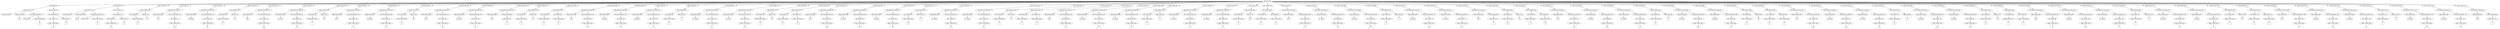 /*
 * AST in dot format generated by phc -- the PHP compiler
 */

digraph AST {
node_0 [label="AST_php_script"];
node_1 [label="AST_method (11)"];
node_2 [label="AST_signature (11)"];
node_3 [label="AST_method_mod"];
node_4 [label="Token_method_name"];
node_5 [label="fun", shape=box]
node_4 -> node_5;
node_6 [label="AST_formal_parameter (11)"];
node_7 [label="AST_type (11)"];
node_8 [label="Token_variable_name"];
node_9 [label="x", shape=box]
node_8 -> node_9;
node_6 -> node_8;
node_6 -> node_7;
node_2 -> node_6;
node_2 -> node_4;
node_2 -> node_3;
node_10 [label="AST_eval_expr (11)"];
node_11 [label="AST_assignment (11)"];
node_12 [label="AST_variable (11)"];
node_13 [label="Token_variable_name"];
node_14 [label="x", shape=box]
node_13 -> node_14;
node_12 -> node_13;
node_15 [label="Token_string (11)"];
node_16 [label="x", shape=box]
node_15 -> node_16;
node_11 -> node_15;
node_11 -> node_12;
node_10 -> node_11;
node_1 -> node_10;
node_1 -> node_2;
node_17 [label="AST_method (12)"];
node_18 [label="AST_signature (12)"];
node_19 [label="AST_method_mod"];
node_20 [label="Token_method_name"];
node_21 [label="fun_r", shape=box]
node_20 -> node_21;
node_22 [label="AST_formal_parameter (12)"];
node_23 [label="AST_type (12)"];
node_24 [label="Token_variable_name"];
node_25 [label="x", shape=box]
node_24 -> node_25;
node_22 -> node_24;
node_22 -> node_23;
node_18 -> node_22;
node_18 -> node_20;
node_18 -> node_19;
node_26 [label="AST_eval_expr (12)"];
node_27 [label="AST_assignment (12)"];
node_28 [label="AST_variable (12)"];
node_29 [label="Token_variable_name"];
node_30 [label="x", shape=box]
node_29 -> node_30;
node_28 -> node_29;
node_31 [label="Token_string (12)"];
node_32 [label="x", shape=box]
node_31 -> node_32;
node_27 -> node_31;
node_27 -> node_28;
node_26 -> node_27;
node_17 -> node_26;
node_17 -> node_18;
node_33 [label="AST_eval_expr (16)"];
node_34 [label="AST_assignment (16)"];
node_35 [label="AST_variable (16)"];
node_36 [label="Token_variable_name"];
node_37 [label="a", shape=box]
node_36 -> node_37;
node_35 -> node_36;
node_38 [label="Token_int (16)"];
node_39 [label="10", shape=box]
node_38 -> node_39;
node_34 -> node_38;
node_34 -> node_35;
node_33 -> node_34;
node_40 [label="AST_eval_expr (17)"];
node_41 [label="AST_method_invocation (17)"];
node_42 [label="Token_method_name"];
node_43 [label="fun", shape=box]
node_42 -> node_43;
node_44 [label="AST_actual_parameter (17)"];
node_45 [label="AST_variable (17)"];
node_46 [label="Token_variable_name"];
node_47 [label="a", shape=box]
node_46 -> node_47;
node_45 -> node_46;
node_44 -> node_45;
node_41 -> node_44;
node_41 -> node_42;
node_40 -> node_41;
node_48 [label="AST_eval_expr (18)"];
node_49 [label="AST_method_invocation (18)"];
node_50 [label="Token_method_name"];
node_51 [label="var_export", shape=box]
node_50 -> node_51;
node_52 [label="AST_actual_parameter (18)"];
node_53 [label="AST_variable (18)"];
node_54 [label="Token_variable_name"];
node_55 [label="a", shape=box]
node_54 -> node_55;
node_53 -> node_54;
node_52 -> node_53;
node_49 -> node_52;
node_49 -> node_50;
node_48 -> node_49;
node_56 [label="AST_eval_expr (20)"];
node_57 [label="AST_assignment (20)"];
node_58 [label="AST_variable (20)"];
node_59 [label="Token_variable_name"];
node_60 [label="b", shape=box]
node_59 -> node_60;
node_58 -> node_59;
node_61 [label="Token_int (20)"];
node_62 [label="20", shape=box]
node_61 -> node_62;
node_57 -> node_61;
node_57 -> node_58;
node_56 -> node_57;
node_63 [label="AST_eval_expr (21)"];
node_64 [label="AST_method_invocation (21)"];
node_65 [label="Token_method_name"];
node_66 [label="fun", shape=box]
node_65 -> node_66;
node_67 [label="AST_actual_parameter (21)"];
node_68 [label="AST_variable (21)"];
node_69 [label="Token_variable_name"];
node_70 [label="b", shape=box]
node_69 -> node_70;
node_68 -> node_69;
node_67 -> node_68;
node_64 -> node_67;
node_64 -> node_65;
node_63 -> node_64;
node_71 [label="AST_eval_expr (22)"];
node_72 [label="AST_method_invocation (22)"];
node_73 [label="Token_method_name"];
node_74 [label="var_export", shape=box]
node_73 -> node_74;
node_75 [label="AST_actual_parameter (22)"];
node_76 [label="AST_variable (22)"];
node_77 [label="Token_variable_name"];
node_78 [label="b", shape=box]
node_77 -> node_78;
node_76 -> node_77;
node_75 -> node_76;
node_72 -> node_75;
node_72 -> node_73;
node_71 -> node_72;
node_79 [label="AST_eval_expr (24)"];
node_80 [label="AST_assignment (24)"];
node_81 [label="AST_variable (24)"];
node_82 [label="Token_variable_name"];
node_83 [label="c", shape=box]
node_82 -> node_83;
node_81 -> node_82;
node_84 [label="Token_int (24)"];
node_85 [label="30", shape=box]
node_84 -> node_85;
node_80 -> node_84;
node_80 -> node_81;
node_79 -> node_80;
node_86 [label="AST_eval_expr (25)"];
node_87 [label="AST_method_invocation (25)"];
node_88 [label="Token_method_name"];
node_89 [label="fun_r", shape=box]
node_88 -> node_89;
node_90 [label="AST_actual_parameter (25)"];
node_91 [label="AST_variable (25)"];
node_92 [label="Token_variable_name"];
node_93 [label="c", shape=box]
node_92 -> node_93;
node_91 -> node_92;
node_90 -> node_91;
node_87 -> node_90;
node_87 -> node_88;
node_86 -> node_87;
node_94 [label="AST_eval_expr (26)"];
node_95 [label="AST_method_invocation (26)"];
node_96 [label="Token_method_name"];
node_97 [label="var_export", shape=box]
node_96 -> node_97;
node_98 [label="AST_actual_parameter (26)"];
node_99 [label="AST_variable (26)"];
node_100 [label="Token_variable_name"];
node_101 [label="c", shape=box]
node_100 -> node_101;
node_99 -> node_100;
node_98 -> node_99;
node_95 -> node_98;
node_95 -> node_96;
node_94 -> node_95;
node_102 [label="AST_eval_expr (28)"];
node_103 [label="AST_assignment (28)"];
node_104 [label="AST_variable (28)"];
node_105 [label="Token_variable_name"];
node_106 [label="d", shape=box]
node_105 -> node_106;
node_104 -> node_105;
node_107 [label="Token_int (28)"];
node_108 [label="40", shape=box]
node_107 -> node_108;
node_103 -> node_107;
node_103 -> node_104;
node_102 -> node_103;
node_109 [label="AST_eval_expr (29)"];
node_110 [label="AST_method_invocation (29)"];
node_111 [label="Token_method_name"];
node_112 [label="fun_r", shape=box]
node_111 -> node_112;
node_113 [label="AST_actual_parameter (29)"];
node_114 [label="AST_variable (29)"];
node_115 [label="Token_variable_name"];
node_116 [label="d", shape=box]
node_115 -> node_116;
node_114 -> node_115;
node_113 -> node_114;
node_110 -> node_113;
node_110 -> node_111;
node_109 -> node_110;
node_117 [label="AST_eval_expr (30)"];
node_118 [label="AST_method_invocation (30)"];
node_119 [label="Token_method_name"];
node_120 [label="var_export", shape=box]
node_119 -> node_120;
node_121 [label="AST_actual_parameter (30)"];
node_122 [label="AST_variable (30)"];
node_123 [label="Token_variable_name"];
node_124 [label="d", shape=box]
node_123 -> node_124;
node_122 -> node_123;
node_121 -> node_122;
node_118 -> node_121;
node_118 -> node_119;
node_117 -> node_118;
node_125 [label="AST_eval_expr (32)"];
node_126 [label="AST_method_invocation (32)"];
node_127 [label="Token_method_name"];
node_128 [label="echo", shape=box]
node_127 -> node_128;
node_129 [label="AST_actual_parameter"];
node_130 [label="Token_string (32)"];
node_131 [label="", shape=box]
node_130 -> node_131;
node_129 -> node_130;
node_126 -> node_129;
node_126 -> node_127;
node_125 -> node_126;
node_132 [label="AST_eval_expr (38)"];
node_133 [label="AST_assignment (38)"];
node_134 [label="AST_variable (38)"];
node_135 [label="Token_variable_name"];
node_136 [label="e", shape=box]
node_135 -> node_136;
node_134 -> node_135;
node_137 [label="Token_int (38)"];
node_138 [label="50", shape=box]
node_137 -> node_138;
node_133 -> node_137;
node_133 -> node_134;
node_132 -> node_133;
node_139 [label="AST_eval_expr (39)"];
node_140 [label="AST_assignment (39)"];
node_141 [label="AST_variable (39)"];
node_142 [label="Token_variable_name"];
node_143 [label="f", shape=box]
node_142 -> node_143;
node_141 -> node_142;
node_144 [label="AST_variable (39)"];
node_145 [label="Token_variable_name"];
node_146 [label="e", shape=box]
node_145 -> node_146;
node_144 -> node_145;
node_140 -> node_144;
node_140 -> node_141;
node_139 -> node_140;
node_147 [label="AST_eval_expr (40)"];
node_148 [label="AST_method_invocation (40)"];
node_149 [label="Token_method_name"];
node_150 [label="fun", shape=box]
node_149 -> node_150;
node_151 [label="AST_actual_parameter (40)"];
node_152 [label="AST_variable (40)"];
node_153 [label="Token_variable_name"];
node_154 [label="f", shape=box]
node_153 -> node_154;
node_152 -> node_153;
node_151 -> node_152;
node_148 -> node_151;
node_148 -> node_149;
node_147 -> node_148;
node_155 [label="AST_eval_expr (41)"];
node_156 [label="AST_method_invocation (41)"];
node_157 [label="Token_method_name"];
node_158 [label="var_export", shape=box]
node_157 -> node_158;
node_159 [label="AST_actual_parameter (41)"];
node_160 [label="AST_variable (41)"];
node_161 [label="Token_variable_name"];
node_162 [label="e", shape=box]
node_161 -> node_162;
node_160 -> node_161;
node_159 -> node_160;
node_156 -> node_159;
node_156 -> node_157;
node_155 -> node_156;
node_163 [label="AST_eval_expr (42)"];
node_164 [label="AST_method_invocation (42)"];
node_165 [label="Token_method_name"];
node_166 [label="var_export", shape=box]
node_165 -> node_166;
node_167 [label="AST_actual_parameter (42)"];
node_168 [label="AST_variable (42)"];
node_169 [label="Token_variable_name"];
node_170 [label="f", shape=box]
node_169 -> node_170;
node_168 -> node_169;
node_167 -> node_168;
node_164 -> node_167;
node_164 -> node_165;
node_163 -> node_164;
node_171 [label="AST_eval_expr (43)"];
node_172 [label="AST_assignment (43)"];
node_173 [label="AST_variable (43)"];
node_174 [label="Token_variable_name"];
node_175 [label="f", shape=box]
node_174 -> node_175;
node_173 -> node_174;
node_176 [label="Token_string (43)"];
node_177 [label="y", shape=box]
node_176 -> node_177;
node_172 -> node_176;
node_172 -> node_173;
node_171 -> node_172;
node_178 [label="AST_eval_expr (44)"];
node_179 [label="AST_method_invocation (44)"];
node_180 [label="Token_method_name"];
node_181 [label="var_export", shape=box]
node_180 -> node_181;
node_182 [label="AST_actual_parameter (44)"];
node_183 [label="AST_variable (44)"];
node_184 [label="Token_variable_name"];
node_185 [label="e", shape=box]
node_184 -> node_185;
node_183 -> node_184;
node_182 -> node_183;
node_179 -> node_182;
node_179 -> node_180;
node_178 -> node_179;
node_186 [label="AST_eval_expr (45)"];
node_187 [label="AST_method_invocation (45)"];
node_188 [label="Token_method_name"];
node_189 [label="var_export", shape=box]
node_188 -> node_189;
node_190 [label="AST_actual_parameter (45)"];
node_191 [label="AST_variable (45)"];
node_192 [label="Token_variable_name"];
node_193 [label="f", shape=box]
node_192 -> node_193;
node_191 -> node_192;
node_190 -> node_191;
node_187 -> node_190;
node_187 -> node_188;
node_186 -> node_187;
node_194 [label="AST_eval_expr (46)"];
node_195 [label="AST_assignment (46)"];
node_196 [label="AST_variable (46)"];
node_197 [label="Token_variable_name"];
node_198 [label="g", shape=box]
node_197 -> node_198;
node_196 -> node_197;
node_199 [label="Token_int (46)"];
node_200 [label="60", shape=box]
node_199 -> node_200;
node_195 -> node_199;
node_195 -> node_196;
node_194 -> node_195;
node_201 [label="AST_eval_expr (47)"];
node_202 [label="AST_assignment (47)"];
node_203 [label="AST_variable (47)"];
node_204 [label="Token_variable_name"];
node_205 [label="h", shape=box]
node_204 -> node_205;
node_203 -> node_204;
node_206 [label="AST_variable (47)"];
node_207 [label="Token_variable_name"];
node_208 [label="g", shape=box]
node_207 -> node_208;
node_206 -> node_207;
node_202 -> node_206;
node_202 -> node_203;
node_201 -> node_202;
node_209 [label="AST_eval_expr (48)"];
node_210 [label="AST_method_invocation (48)"];
node_211 [label="Token_method_name"];
node_212 [label="fun", shape=box]
node_211 -> node_212;
node_213 [label="AST_actual_parameter (48)"];
node_214 [label="AST_variable (48)"];
node_215 [label="Token_variable_name"];
node_216 [label="h", shape=box]
node_215 -> node_216;
node_214 -> node_215;
node_213 -> node_214;
node_210 -> node_213;
node_210 -> node_211;
node_209 -> node_210;
node_217 [label="AST_eval_expr (49)"];
node_218 [label="AST_method_invocation (49)"];
node_219 [label="Token_method_name"];
node_220 [label="var_export", shape=box]
node_219 -> node_220;
node_221 [label="AST_actual_parameter (49)"];
node_222 [label="AST_variable (49)"];
node_223 [label="Token_variable_name"];
node_224 [label="g", shape=box]
node_223 -> node_224;
node_222 -> node_223;
node_221 -> node_222;
node_218 -> node_221;
node_218 -> node_219;
node_217 -> node_218;
node_225 [label="AST_eval_expr (50)"];
node_226 [label="AST_method_invocation (50)"];
node_227 [label="Token_method_name"];
node_228 [label="var_export", shape=box]
node_227 -> node_228;
node_229 [label="AST_actual_parameter (50)"];
node_230 [label="AST_variable (50)"];
node_231 [label="Token_variable_name"];
node_232 [label="h", shape=box]
node_231 -> node_232;
node_230 -> node_231;
node_229 -> node_230;
node_226 -> node_229;
node_226 -> node_227;
node_225 -> node_226;
node_233 [label="AST_eval_expr (51)"];
node_234 [label="AST_assignment (51)"];
node_235 [label="AST_variable (51)"];
node_236 [label="Token_variable_name"];
node_237 [label="h", shape=box]
node_236 -> node_237;
node_235 -> node_236;
node_238 [label="Token_string (51)"];
node_239 [label="y", shape=box]
node_238 -> node_239;
node_234 -> node_238;
node_234 -> node_235;
node_233 -> node_234;
node_240 [label="AST_eval_expr (52)"];
node_241 [label="AST_method_invocation (52)"];
node_242 [label="Token_method_name"];
node_243 [label="var_export", shape=box]
node_242 -> node_243;
node_244 [label="AST_actual_parameter (52)"];
node_245 [label="AST_variable (52)"];
node_246 [label="Token_variable_name"];
node_247 [label="g", shape=box]
node_246 -> node_247;
node_245 -> node_246;
node_244 -> node_245;
node_241 -> node_244;
node_241 -> node_242;
node_240 -> node_241;
node_248 [label="AST_eval_expr (53)"];
node_249 [label="AST_method_invocation (53)"];
node_250 [label="Token_method_name"];
node_251 [label="var_export", shape=box]
node_250 -> node_251;
node_252 [label="AST_actual_parameter (53)"];
node_253 [label="AST_variable (53)"];
node_254 [label="Token_variable_name"];
node_255 [label="h", shape=box]
node_254 -> node_255;
node_253 -> node_254;
node_252 -> node_253;
node_249 -> node_252;
node_249 -> node_250;
node_248 -> node_249;
node_256 [label="AST_eval_expr (55)"];
node_257 [label="AST_assignment (55)"];
node_258 [label="AST_variable (55)"];
node_259 [label="Token_variable_name"];
node_260 [label="i", shape=box]
node_259 -> node_260;
node_258 -> node_259;
node_261 [label="Token_int (55)"];
node_262 [label="70", shape=box]
node_261 -> node_262;
node_257 -> node_261;
node_257 -> node_258;
node_256 -> node_257;
node_263 [label="AST_eval_expr (56)"];
node_264 [label="AST_assignment (56)"];
node_265 [label="AST_variable (56)"];
node_266 [label="Token_variable_name"];
node_267 [label="j", shape=box]
node_266 -> node_267;
node_265 -> node_266;
node_268 [label="AST_variable (56)"];
node_269 [label="Token_variable_name"];
node_270 [label="i", shape=box]
node_269 -> node_270;
node_268 -> node_269;
node_264 -> node_268;
node_264 -> node_265;
node_263 -> node_264;
node_271 [label="AST_eval_expr (57)"];
node_272 [label="AST_method_invocation (57)"];
node_273 [label="Token_method_name"];
node_274 [label="fun_r", shape=box]
node_273 -> node_274;
node_275 [label="AST_actual_parameter (57)"];
node_276 [label="AST_variable (57)"];
node_277 [label="Token_variable_name"];
node_278 [label="j", shape=box]
node_277 -> node_278;
node_276 -> node_277;
node_275 -> node_276;
node_272 -> node_275;
node_272 -> node_273;
node_271 -> node_272;
node_279 [label="AST_eval_expr (58)"];
node_280 [label="AST_method_invocation (58)"];
node_281 [label="Token_method_name"];
node_282 [label="var_export", shape=box]
node_281 -> node_282;
node_283 [label="AST_actual_parameter (58)"];
node_284 [label="AST_variable (58)"];
node_285 [label="Token_variable_name"];
node_286 [label="i", shape=box]
node_285 -> node_286;
node_284 -> node_285;
node_283 -> node_284;
node_280 -> node_283;
node_280 -> node_281;
node_279 -> node_280;
node_287 [label="AST_eval_expr (59)"];
node_288 [label="AST_method_invocation (59)"];
node_289 [label="Token_method_name"];
node_290 [label="var_export", shape=box]
node_289 -> node_290;
node_291 [label="AST_actual_parameter (59)"];
node_292 [label="AST_variable (59)"];
node_293 [label="Token_variable_name"];
node_294 [label="j", shape=box]
node_293 -> node_294;
node_292 -> node_293;
node_291 -> node_292;
node_288 -> node_291;
node_288 -> node_289;
node_287 -> node_288;
node_295 [label="AST_eval_expr (60)"];
node_296 [label="AST_assignment (60)"];
node_297 [label="AST_variable (60)"];
node_298 [label="Token_variable_name"];
node_299 [label="j", shape=box]
node_298 -> node_299;
node_297 -> node_298;
node_300 [label="Token_string (60)"];
node_301 [label="y", shape=box]
node_300 -> node_301;
node_296 -> node_300;
node_296 -> node_297;
node_295 -> node_296;
node_302 [label="AST_eval_expr (61)"];
node_303 [label="AST_method_invocation (61)"];
node_304 [label="Token_method_name"];
node_305 [label="var_export", shape=box]
node_304 -> node_305;
node_306 [label="AST_actual_parameter (61)"];
node_307 [label="AST_variable (61)"];
node_308 [label="Token_variable_name"];
node_309 [label="i", shape=box]
node_308 -> node_309;
node_307 -> node_308;
node_306 -> node_307;
node_303 -> node_306;
node_303 -> node_304;
node_302 -> node_303;
node_310 [label="AST_eval_expr (62)"];
node_311 [label="AST_method_invocation (62)"];
node_312 [label="Token_method_name"];
node_313 [label="var_export", shape=box]
node_312 -> node_313;
node_314 [label="AST_actual_parameter (62)"];
node_315 [label="AST_variable (62)"];
node_316 [label="Token_variable_name"];
node_317 [label="j", shape=box]
node_316 -> node_317;
node_315 -> node_316;
node_314 -> node_315;
node_311 -> node_314;
node_311 -> node_312;
node_310 -> node_311;
node_318 [label="AST_eval_expr (64)"];
node_319 [label="AST_assignment (64)"];
node_320 [label="AST_variable (64)"];
node_321 [label="Token_variable_name"];
node_322 [label="k", shape=box]
node_321 -> node_322;
node_320 -> node_321;
node_323 [label="Token_int (64)"];
node_324 [label="80", shape=box]
node_323 -> node_324;
node_319 -> node_323;
node_319 -> node_320;
node_318 -> node_319;
node_325 [label="AST_eval_expr (65)"];
node_326 [label="AST_assignment (65)"];
node_327 [label="AST_variable (65)"];
node_328 [label="Token_variable_name"];
node_329 [label="l", shape=box]
node_328 -> node_329;
node_327 -> node_328;
node_330 [label="AST_variable (65)"];
node_331 [label="Token_variable_name"];
node_332 [label="k", shape=box]
node_331 -> node_332;
node_330 -> node_331;
node_326 -> node_330;
node_326 -> node_327;
node_325 -> node_326;
node_333 [label="AST_eval_expr (66)"];
node_334 [label="AST_method_invocation (66)"];
node_335 [label="Token_method_name"];
node_336 [label="fun_r", shape=box]
node_335 -> node_336;
node_337 [label="AST_actual_parameter (66)"];
node_338 [label="AST_variable (66)"];
node_339 [label="Token_variable_name"];
node_340 [label="l", shape=box]
node_339 -> node_340;
node_338 -> node_339;
node_337 -> node_338;
node_334 -> node_337;
node_334 -> node_335;
node_333 -> node_334;
node_341 [label="AST_eval_expr (67)"];
node_342 [label="AST_method_invocation (67)"];
node_343 [label="Token_method_name"];
node_344 [label="var_export", shape=box]
node_343 -> node_344;
node_345 [label="AST_actual_parameter (67)"];
node_346 [label="AST_variable (67)"];
node_347 [label="Token_variable_name"];
node_348 [label="k", shape=box]
node_347 -> node_348;
node_346 -> node_347;
node_345 -> node_346;
node_342 -> node_345;
node_342 -> node_343;
node_341 -> node_342;
node_349 [label="AST_eval_expr (68)"];
node_350 [label="AST_method_invocation (68)"];
node_351 [label="Token_method_name"];
node_352 [label="var_export", shape=box]
node_351 -> node_352;
node_353 [label="AST_actual_parameter (68)"];
node_354 [label="AST_variable (68)"];
node_355 [label="Token_variable_name"];
node_356 [label="l", shape=box]
node_355 -> node_356;
node_354 -> node_355;
node_353 -> node_354;
node_350 -> node_353;
node_350 -> node_351;
node_349 -> node_350;
node_357 [label="AST_eval_expr (69)"];
node_358 [label="AST_assignment (69)"];
node_359 [label="AST_variable (69)"];
node_360 [label="Token_variable_name"];
node_361 [label="l", shape=box]
node_360 -> node_361;
node_359 -> node_360;
node_362 [label="Token_string (69)"];
node_363 [label="y", shape=box]
node_362 -> node_363;
node_358 -> node_362;
node_358 -> node_359;
node_357 -> node_358;
node_364 [label="AST_eval_expr (70)"];
node_365 [label="AST_method_invocation (70)"];
node_366 [label="Token_method_name"];
node_367 [label="var_export", shape=box]
node_366 -> node_367;
node_368 [label="AST_actual_parameter (70)"];
node_369 [label="AST_variable (70)"];
node_370 [label="Token_variable_name"];
node_371 [label="k", shape=box]
node_370 -> node_371;
node_369 -> node_370;
node_368 -> node_369;
node_365 -> node_368;
node_365 -> node_366;
node_364 -> node_365;
node_372 [label="AST_eval_expr (71)"];
node_373 [label="AST_method_invocation (71)"];
node_374 [label="Token_method_name"];
node_375 [label="var_export", shape=box]
node_374 -> node_375;
node_376 [label="AST_actual_parameter (71)"];
node_377 [label="AST_variable (71)"];
node_378 [label="Token_variable_name"];
node_379 [label="l", shape=box]
node_378 -> node_379;
node_377 -> node_378;
node_376 -> node_377;
node_373 -> node_376;
node_373 -> node_374;
node_372 -> node_373;
node_380 [label="AST_eval_expr (72)"];
node_381 [label="AST_method_invocation (72)"];
node_382 [label="Token_method_name"];
node_383 [label="echo", shape=box]
node_382 -> node_383;
node_384 [label="AST_actual_parameter"];
node_385 [label="Token_string (72)"];
node_386 [label="", shape=box]
node_385 -> node_386;
node_384 -> node_385;
node_381 -> node_384;
node_381 -> node_382;
node_380 -> node_381;
node_387 [label="AST_eval_expr (79)"];
node_388 [label="AST_assignment (79)"];
node_389 [label="AST_variable (79)"];
node_390 [label="Token_variable_name"];
node_391 [label="m", shape=box]
node_390 -> node_391;
node_389 -> node_390;
node_392 [label="Token_int (79)"];
node_393 [label="90", shape=box]
node_392 -> node_393;
node_388 -> node_392;
node_388 -> node_389;
node_387 -> node_388;
node_394 [label="AST_eval_expr (80)"];
node_395 [label="AST_assignment (80)"];
node_396 [label="AST_variable (80)"];
node_397 [label="Token_variable_name"];
node_398 [label="n", shape=box]
node_397 -> node_398;
node_396 -> node_397;
node_399 [label="AST_variable (80)"];
node_400 [label="Token_variable_name"];
node_401 [label="m", shape=box]
node_400 -> node_401;
node_399 -> node_400;
node_395 -> node_399;
node_395 -> node_396;
node_394 -> node_395;
node_402 [label="AST_eval_expr (81)"];
node_403 [label="AST_method_invocation (81)"];
node_404 [label="Token_method_name"];
node_405 [label="fun", shape=box]
node_404 -> node_405;
node_406 [label="AST_actual_parameter (81)"];
node_407 [label="AST_variable (81)"];
node_408 [label="Token_variable_name"];
node_409 [label="n", shape=box]
node_408 -> node_409;
node_407 -> node_408;
node_406 -> node_407;
node_403 -> node_406;
node_403 -> node_404;
node_402 -> node_403;
node_410 [label="AST_eval_expr (82)"];
node_411 [label="AST_method_invocation (82)"];
node_412 [label="Token_method_name"];
node_413 [label="var_export", shape=box]
node_412 -> node_413;
node_414 [label="AST_actual_parameter (82)"];
node_415 [label="AST_variable (82)"];
node_416 [label="Token_variable_name"];
node_417 [label="m", shape=box]
node_416 -> node_417;
node_415 -> node_416;
node_414 -> node_415;
node_411 -> node_414;
node_411 -> node_412;
node_410 -> node_411;
node_418 [label="AST_eval_expr (83)"];
node_419 [label="AST_method_invocation (83)"];
node_420 [label="Token_method_name"];
node_421 [label="var_export", shape=box]
node_420 -> node_421;
node_422 [label="AST_actual_parameter (83)"];
node_423 [label="AST_variable (83)"];
node_424 [label="Token_variable_name"];
node_425 [label="n", shape=box]
node_424 -> node_425;
node_423 -> node_424;
node_422 -> node_423;
node_419 -> node_422;
node_419 -> node_420;
node_418 -> node_419;
node_426 [label="AST_eval_expr (84)"];
node_427 [label="AST_assignment (84)"];
node_428 [label="AST_variable (84)"];
node_429 [label="Token_variable_name"];
node_430 [label="m", shape=box]
node_429 -> node_430;
node_428 -> node_429;
node_431 [label="Token_string (84)"];
node_432 [label="y", shape=box]
node_431 -> node_432;
node_427 -> node_431;
node_427 -> node_428;
node_426 -> node_427;
node_433 [label="AST_eval_expr (85)"];
node_434 [label="AST_method_invocation (85)"];
node_435 [label="Token_method_name"];
node_436 [label="var_export", shape=box]
node_435 -> node_436;
node_437 [label="AST_actual_parameter (85)"];
node_438 [label="AST_variable (85)"];
node_439 [label="Token_variable_name"];
node_440 [label="m", shape=box]
node_439 -> node_440;
node_438 -> node_439;
node_437 -> node_438;
node_434 -> node_437;
node_434 -> node_435;
node_433 -> node_434;
node_441 [label="AST_eval_expr (86)"];
node_442 [label="AST_method_invocation (86)"];
node_443 [label="Token_method_name"];
node_444 [label="var_export", shape=box]
node_443 -> node_444;
node_445 [label="AST_actual_parameter (86)"];
node_446 [label="AST_variable (86)"];
node_447 [label="Token_variable_name"];
node_448 [label="n", shape=box]
node_447 -> node_448;
node_446 -> node_447;
node_445 -> node_446;
node_442 -> node_445;
node_442 -> node_443;
node_441 -> node_442;
node_449 [label="AST_eval_expr (88)"];
node_450 [label="AST_assignment (88)"];
node_451 [label="AST_variable (88)"];
node_452 [label="Token_variable_name"];
node_453 [label="o", shape=box]
node_452 -> node_453;
node_451 -> node_452;
node_454 [label="Token_int (88)"];
node_455 [label="100", shape=box]
node_454 -> node_455;
node_450 -> node_454;
node_450 -> node_451;
node_449 -> node_450;
node_456 [label="AST_eval_expr (89)"];
node_457 [label="AST_assignment (89)"];
node_458 [label="AST_variable (89)"];
node_459 [label="Token_variable_name"];
node_460 [label="p", shape=box]
node_459 -> node_460;
node_458 -> node_459;
node_461 [label="AST_variable (89)"];
node_462 [label="Token_variable_name"];
node_463 [label="o", shape=box]
node_462 -> node_463;
node_461 -> node_462;
node_457 -> node_461;
node_457 -> node_458;
node_456 -> node_457;
node_464 [label="AST_eval_expr (90)"];
node_465 [label="AST_method_invocation (90)"];
node_466 [label="Token_method_name"];
node_467 [label="fun", shape=box]
node_466 -> node_467;
node_468 [label="AST_actual_parameter (90)"];
node_469 [label="AST_variable (90)"];
node_470 [label="Token_variable_name"];
node_471 [label="p", shape=box]
node_470 -> node_471;
node_469 -> node_470;
node_468 -> node_469;
node_465 -> node_468;
node_465 -> node_466;
node_464 -> node_465;
node_472 [label="AST_eval_expr (91)"];
node_473 [label="AST_method_invocation (91)"];
node_474 [label="Token_method_name"];
node_475 [label="var_export", shape=box]
node_474 -> node_475;
node_476 [label="AST_actual_parameter (91)"];
node_477 [label="AST_variable (91)"];
node_478 [label="Token_variable_name"];
node_479 [label="o", shape=box]
node_478 -> node_479;
node_477 -> node_478;
node_476 -> node_477;
node_473 -> node_476;
node_473 -> node_474;
node_472 -> node_473;
node_480 [label="AST_eval_expr (92)"];
node_481 [label="AST_method_invocation (92)"];
node_482 [label="Token_method_name"];
node_483 [label="var_export", shape=box]
node_482 -> node_483;
node_484 [label="AST_actual_parameter (92)"];
node_485 [label="AST_variable (92)"];
node_486 [label="Token_variable_name"];
node_487 [label="p", shape=box]
node_486 -> node_487;
node_485 -> node_486;
node_484 -> node_485;
node_481 -> node_484;
node_481 -> node_482;
node_480 -> node_481;
node_488 [label="AST_eval_expr (93)"];
node_489 [label="AST_assignment (93)"];
node_490 [label="AST_variable (93)"];
node_491 [label="Token_variable_name"];
node_492 [label="p", shape=box]
node_491 -> node_492;
node_490 -> node_491;
node_493 [label="Token_string (93)"];
node_494 [label="y", shape=box]
node_493 -> node_494;
node_489 -> node_493;
node_489 -> node_490;
node_488 -> node_489;
node_495 [label="AST_eval_expr (94)"];
node_496 [label="AST_method_invocation (94)"];
node_497 [label="Token_method_name"];
node_498 [label="var_export", shape=box]
node_497 -> node_498;
node_499 [label="AST_actual_parameter (94)"];
node_500 [label="AST_variable (94)"];
node_501 [label="Token_variable_name"];
node_502 [label="o", shape=box]
node_501 -> node_502;
node_500 -> node_501;
node_499 -> node_500;
node_496 -> node_499;
node_496 -> node_497;
node_495 -> node_496;
node_503 [label="AST_eval_expr (95)"];
node_504 [label="AST_method_invocation (95)"];
node_505 [label="Token_method_name"];
node_506 [label="var_export", shape=box]
node_505 -> node_506;
node_507 [label="AST_actual_parameter (95)"];
node_508 [label="AST_variable (95)"];
node_509 [label="Token_variable_name"];
node_510 [label="p", shape=box]
node_509 -> node_510;
node_508 -> node_509;
node_507 -> node_508;
node_504 -> node_507;
node_504 -> node_505;
node_503 -> node_504;
node_511 [label="AST_eval_expr (97)"];
node_512 [label="AST_assignment (97)"];
node_513 [label="AST_variable (97)"];
node_514 [label="Token_variable_name"];
node_515 [label="q", shape=box]
node_514 -> node_515;
node_513 -> node_514;
node_516 [label="Token_int (97)"];
node_517 [label="110", shape=box]
node_516 -> node_517;
node_512 -> node_516;
node_512 -> node_513;
node_511 -> node_512;
node_518 [label="AST_eval_expr (98)"];
node_519 [label="AST_assignment (98)"];
node_520 [label="AST_variable (98)"];
node_521 [label="Token_variable_name"];
node_522 [label="r", shape=box]
node_521 -> node_522;
node_520 -> node_521;
node_523 [label="AST_variable (98)"];
node_524 [label="Token_variable_name"];
node_525 [label="q", shape=box]
node_524 -> node_525;
node_523 -> node_524;
node_519 -> node_523;
node_519 -> node_520;
node_518 -> node_519;
node_526 [label="AST_eval_expr (99)"];
node_527 [label="AST_method_invocation (99)"];
node_528 [label="Token_method_name"];
node_529 [label="fun_r", shape=box]
node_528 -> node_529;
node_530 [label="AST_actual_parameter (99)"];
node_531 [label="AST_variable (99)"];
node_532 [label="Token_variable_name"];
node_533 [label="r", shape=box]
node_532 -> node_533;
node_531 -> node_532;
node_530 -> node_531;
node_527 -> node_530;
node_527 -> node_528;
node_526 -> node_527;
node_534 [label="AST_eval_expr (100)"];
node_535 [label="AST_method_invocation (100)"];
node_536 [label="Token_method_name"];
node_537 [label="var_export", shape=box]
node_536 -> node_537;
node_538 [label="AST_actual_parameter (100)"];
node_539 [label="AST_variable (100)"];
node_540 [label="Token_variable_name"];
node_541 [label="q", shape=box]
node_540 -> node_541;
node_539 -> node_540;
node_538 -> node_539;
node_535 -> node_538;
node_535 -> node_536;
node_534 -> node_535;
node_542 [label="AST_eval_expr (101)"];
node_543 [label="AST_method_invocation (101)"];
node_544 [label="Token_method_name"];
node_545 [label="var_export", shape=box]
node_544 -> node_545;
node_546 [label="AST_actual_parameter (101)"];
node_547 [label="AST_variable (101)"];
node_548 [label="Token_variable_name"];
node_549 [label="r", shape=box]
node_548 -> node_549;
node_547 -> node_548;
node_546 -> node_547;
node_543 -> node_546;
node_543 -> node_544;
node_542 -> node_543;
node_550 [label="AST_eval_expr (102)"];
node_551 [label="AST_assignment (102)"];
node_552 [label="AST_variable (102)"];
node_553 [label="Token_variable_name"];
node_554 [label="r", shape=box]
node_553 -> node_554;
node_552 -> node_553;
node_555 [label="Token_string (102)"];
node_556 [label="y", shape=box]
node_555 -> node_556;
node_551 -> node_555;
node_551 -> node_552;
node_550 -> node_551;
node_557 [label="AST_eval_expr (103)"];
node_558 [label="AST_method_invocation (103)"];
node_559 [label="Token_method_name"];
node_560 [label="var_export", shape=box]
node_559 -> node_560;
node_561 [label="AST_actual_parameter (103)"];
node_562 [label="AST_variable (103)"];
node_563 [label="Token_variable_name"];
node_564 [label="q", shape=box]
node_563 -> node_564;
node_562 -> node_563;
node_561 -> node_562;
node_558 -> node_561;
node_558 -> node_559;
node_557 -> node_558;
node_565 [label="AST_eval_expr (104)"];
node_566 [label="AST_method_invocation (104)"];
node_567 [label="Token_method_name"];
node_568 [label="var_export", shape=box]
node_567 -> node_568;
node_569 [label="AST_actual_parameter (104)"];
node_570 [label="AST_variable (104)"];
node_571 [label="Token_variable_name"];
node_572 [label="r", shape=box]
node_571 -> node_572;
node_570 -> node_571;
node_569 -> node_570;
node_566 -> node_569;
node_566 -> node_567;
node_565 -> node_566;
node_573 [label="AST_eval_expr (106)"];
node_574 [label="AST_assignment (106)"];
node_575 [label="AST_variable (106)"];
node_576 [label="Token_variable_name"];
node_577 [label="s", shape=box]
node_576 -> node_577;
node_575 -> node_576;
node_578 [label="Token_int (106)"];
node_579 [label="120", shape=box]
node_578 -> node_579;
node_574 -> node_578;
node_574 -> node_575;
node_573 -> node_574;
node_580 [label="AST_eval_expr (107)"];
node_581 [label="AST_assignment (107)"];
node_582 [label="AST_variable (107)"];
node_583 [label="Token_variable_name"];
node_584 [label="t", shape=box]
node_583 -> node_584;
node_582 -> node_583;
node_585 [label="AST_variable (107)"];
node_586 [label="Token_variable_name"];
node_587 [label="s", shape=box]
node_586 -> node_587;
node_585 -> node_586;
node_581 -> node_585;
node_581 -> node_582;
node_580 -> node_581;
node_588 [label="AST_eval_expr (108)"];
node_589 [label="AST_method_invocation (108)"];
node_590 [label="Token_method_name"];
node_591 [label="fun_r", shape=box]
node_590 -> node_591;
node_592 [label="AST_actual_parameter (108)"];
node_593 [label="AST_variable (108)"];
node_594 [label="Token_variable_name"];
node_595 [label="t", shape=box]
node_594 -> node_595;
node_593 -> node_594;
node_592 -> node_593;
node_589 -> node_592;
node_589 -> node_590;
node_588 -> node_589;
node_596 [label="AST_eval_expr (109)"];
node_597 [label="AST_method_invocation (109)"];
node_598 [label="Token_method_name"];
node_599 [label="var_export", shape=box]
node_598 -> node_599;
node_600 [label="AST_actual_parameter (109)"];
node_601 [label="AST_variable (109)"];
node_602 [label="Token_variable_name"];
node_603 [label="s", shape=box]
node_602 -> node_603;
node_601 -> node_602;
node_600 -> node_601;
node_597 -> node_600;
node_597 -> node_598;
node_596 -> node_597;
node_604 [label="AST_eval_expr (110)"];
node_605 [label="AST_method_invocation (110)"];
node_606 [label="Token_method_name"];
node_607 [label="var_export", shape=box]
node_606 -> node_607;
node_608 [label="AST_actual_parameter (110)"];
node_609 [label="AST_variable (110)"];
node_610 [label="Token_variable_name"];
node_611 [label="t", shape=box]
node_610 -> node_611;
node_609 -> node_610;
node_608 -> node_609;
node_605 -> node_608;
node_605 -> node_606;
node_604 -> node_605;
node_612 [label="AST_eval_expr (111)"];
node_613 [label="AST_assignment (111)"];
node_614 [label="AST_variable (111)"];
node_615 [label="Token_variable_name"];
node_616 [label="t", shape=box]
node_615 -> node_616;
node_614 -> node_615;
node_617 [label="Token_string (111)"];
node_618 [label="y", shape=box]
node_617 -> node_618;
node_613 -> node_617;
node_613 -> node_614;
node_612 -> node_613;
node_619 [label="AST_eval_expr (112)"];
node_620 [label="AST_method_invocation (112)"];
node_621 [label="Token_method_name"];
node_622 [label="var_export", shape=box]
node_621 -> node_622;
node_623 [label="AST_actual_parameter (112)"];
node_624 [label="AST_variable (112)"];
node_625 [label="Token_variable_name"];
node_626 [label="s", shape=box]
node_625 -> node_626;
node_624 -> node_625;
node_623 -> node_624;
node_620 -> node_623;
node_620 -> node_621;
node_619 -> node_620;
node_627 [label="AST_eval_expr (113)"];
node_628 [label="AST_method_invocation (113)"];
node_629 [label="Token_method_name"];
node_630 [label="var_export", shape=box]
node_629 -> node_630;
node_631 [label="AST_actual_parameter (113)"];
node_632 [label="AST_variable (113)"];
node_633 [label="Token_variable_name"];
node_634 [label="t", shape=box]
node_633 -> node_634;
node_632 -> node_633;
node_631 -> node_632;
node_628 -> node_631;
node_628 -> node_629;
node_627 -> node_628;
node_635 [label="AST_eval_expr (115)"];
node_636 [label="AST_method_invocation (115)"];
node_637 [label="Token_method_name"];
node_638 [label="echo", shape=box]
node_637 -> node_638;
node_639 [label="AST_actual_parameter"];
node_640 [label="Token_string (115)"];
node_641 [label="", shape=box]
node_640 -> node_641;
node_639 -> node_640;
node_636 -> node_639;
node_636 -> node_637;
node_635 -> node_636;
node_0 -> node_635;
node_0 -> node_627;
node_0 -> node_619;
node_0 -> node_612;
node_0 -> node_604;
node_0 -> node_596;
node_0 -> node_588;
node_0 -> node_580;
node_0 -> node_573;
node_0 -> node_565;
node_0 -> node_557;
node_0 -> node_550;
node_0 -> node_542;
node_0 -> node_534;
node_0 -> node_526;
node_0 -> node_518;
node_0 -> node_511;
node_0 -> node_503;
node_0 -> node_495;
node_0 -> node_488;
node_0 -> node_480;
node_0 -> node_472;
node_0 -> node_464;
node_0 -> node_456;
node_0 -> node_449;
node_0 -> node_441;
node_0 -> node_433;
node_0 -> node_426;
node_0 -> node_418;
node_0 -> node_410;
node_0 -> node_402;
node_0 -> node_394;
node_0 -> node_387;
node_0 -> node_380;
node_0 -> node_372;
node_0 -> node_364;
node_0 -> node_357;
node_0 -> node_349;
node_0 -> node_341;
node_0 -> node_333;
node_0 -> node_325;
node_0 -> node_318;
node_0 -> node_310;
node_0 -> node_302;
node_0 -> node_295;
node_0 -> node_287;
node_0 -> node_279;
node_0 -> node_271;
node_0 -> node_263;
node_0 -> node_256;
node_0 -> node_248;
node_0 -> node_240;
node_0 -> node_233;
node_0 -> node_225;
node_0 -> node_217;
node_0 -> node_209;
node_0 -> node_201;
node_0 -> node_194;
node_0 -> node_186;
node_0 -> node_178;
node_0 -> node_171;
node_0 -> node_163;
node_0 -> node_155;
node_0 -> node_147;
node_0 -> node_139;
node_0 -> node_132;
node_0 -> node_125;
node_0 -> node_117;
node_0 -> node_109;
node_0 -> node_102;
node_0 -> node_94;
node_0 -> node_86;
node_0 -> node_79;
node_0 -> node_71;
node_0 -> node_63;
node_0 -> node_56;
node_0 -> node_48;
node_0 -> node_40;
node_0 -> node_33;
node_0 -> node_17;
node_0 -> node_1;
}
